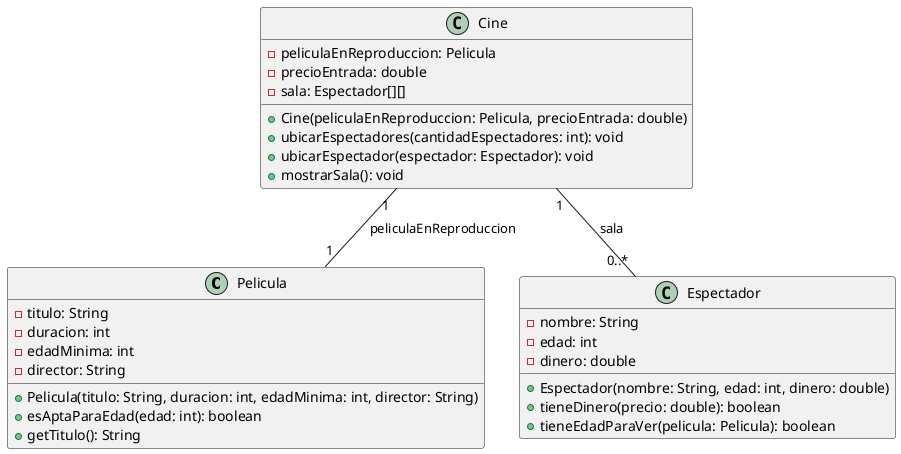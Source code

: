 @startuml
class Pelicula {
    - titulo: String
    - duracion: int
    - edadMinima: int
    - director: String
    + Pelicula(titulo: String, duracion: int, edadMinima: int, director: String)
    + esAptaParaEdad(edad: int): boolean
    + getTitulo(): String
}

class Espectador {
    - nombre: String
    - edad: int
    - dinero: double
    + Espectador(nombre: String, edad: int, dinero: double)
    + tieneDinero(precio: double): boolean
    + tieneEdadParaVer(pelicula: Pelicula): boolean
}

class Cine {
    - peliculaEnReproduccion: Pelicula
    - precioEntrada: double
    - sala: Espectador[][]
    + Cine(peliculaEnReproduccion: Pelicula, precioEntrada: double)
    + ubicarEspectadores(cantidadEspectadores: int): void
    + ubicarEspectador(espectador: Espectador): void
    + mostrarSala(): void
}

Cine "1" -- "1" Pelicula : peliculaEnReproduccion
Cine "1" -- "0..*" Espectador : sala
@enduml